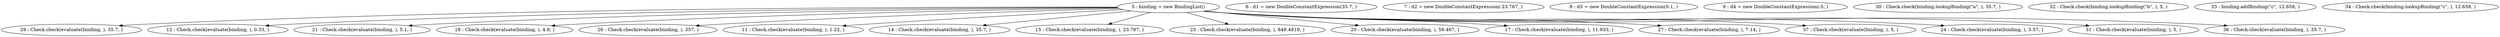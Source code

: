 digraph G {
"5 : binding = new BindingList()"
"5 : binding = new BindingList()" -> "29 : Check.check(evaluate(binding, ), 35.7, )"
"5 : binding = new BindingList()" -> "12 : Check.check(evaluate(binding, ), 0.33, )"
"5 : binding = new BindingList()" -> "21 : Check.check(evaluate(binding, ), 5.1, )"
"5 : binding = new BindingList()" -> "18 : Check.check(evaluate(binding, ), 4.9, )"
"5 : binding = new BindingList()" -> "26 : Check.check(evaluate(binding, ), 357, )"
"5 : binding = new BindingList()" -> "11 : Check.check(evaluate(binding, ), 1.22, )"
"5 : binding = new BindingList()" -> "14 : Check.check(evaluate(binding, ), 35.7, )"
"5 : binding = new BindingList()" -> "15 : Check.check(evaluate(binding, ), 23.767, )"
"5 : binding = new BindingList()" -> "23 : Check.check(evaluate(binding, ), 848.4819, )"
"5 : binding = new BindingList()" -> "20 : Check.check(evaluate(binding, ), 59.467, )"
"5 : binding = new BindingList()" -> "17 : Check.check(evaluate(binding, ), 11.933, )"
"5 : binding = new BindingList()" -> "27 : Check.check(evaluate(binding, ), 7.14, )"
"5 : binding = new BindingList()" -> "37 : Check.check(evaluate(binding, ), 5, )"
"5 : binding = new BindingList()" -> "24 : Check.check(evaluate(binding, ), 3.57, )"
"5 : binding = new BindingList()" -> "31 : Check.check(evaluate(binding, ), 5, )"
"5 : binding = new BindingList()" -> "36 : Check.check(evaluate(binding, ), 35.7, )"
"6 : d1 = new DoubleConstantExpression(35.7, )"
"7 : d2 = new DoubleConstantExpression(-23.767, )"
"8 : d3 = new DoubleConstantExpression(0.1, )"
"9 : d4 = new DoubleConstantExpression(-5, )"
"11 : Check.check(evaluate(binding, ), 1.22, )"
"12 : Check.check(evaluate(binding, ), 0.33, )"
"14 : Check.check(evaluate(binding, ), 35.7, )"
"15 : Check.check(evaluate(binding, ), 23.767, )"
"17 : Check.check(evaluate(binding, ), 11.933, )"
"18 : Check.check(evaluate(binding, ), 4.9, )"
"20 : Check.check(evaluate(binding, ), 59.467, )"
"21 : Check.check(evaluate(binding, ), 5.1, )"
"23 : Check.check(evaluate(binding, ), 848.4819, )"
"24 : Check.check(evaluate(binding, ), 3.57, )"
"26 : Check.check(evaluate(binding, ), 357, )"
"27 : Check.check(evaluate(binding, ), 7.14, )"
"29 : Check.check(evaluate(binding, ), 35.7, )"
"30 : Check.check(binding.lookupBinding(\"a\", ), 35.7, )"
"31 : Check.check(evaluate(binding, ), 5, )"
"32 : Check.check(binding.lookupBinding(\"b\", ), 5, )"
"33 : binding.addBinding(\"c\", 12.658, )"
"34 : Check.check(binding.lookupBinding(\"c\", ), 12.658, )"
"36 : Check.check(evaluate(binding, ), 35.7, )"
"37 : Check.check(evaluate(binding, ), 5, )"
}